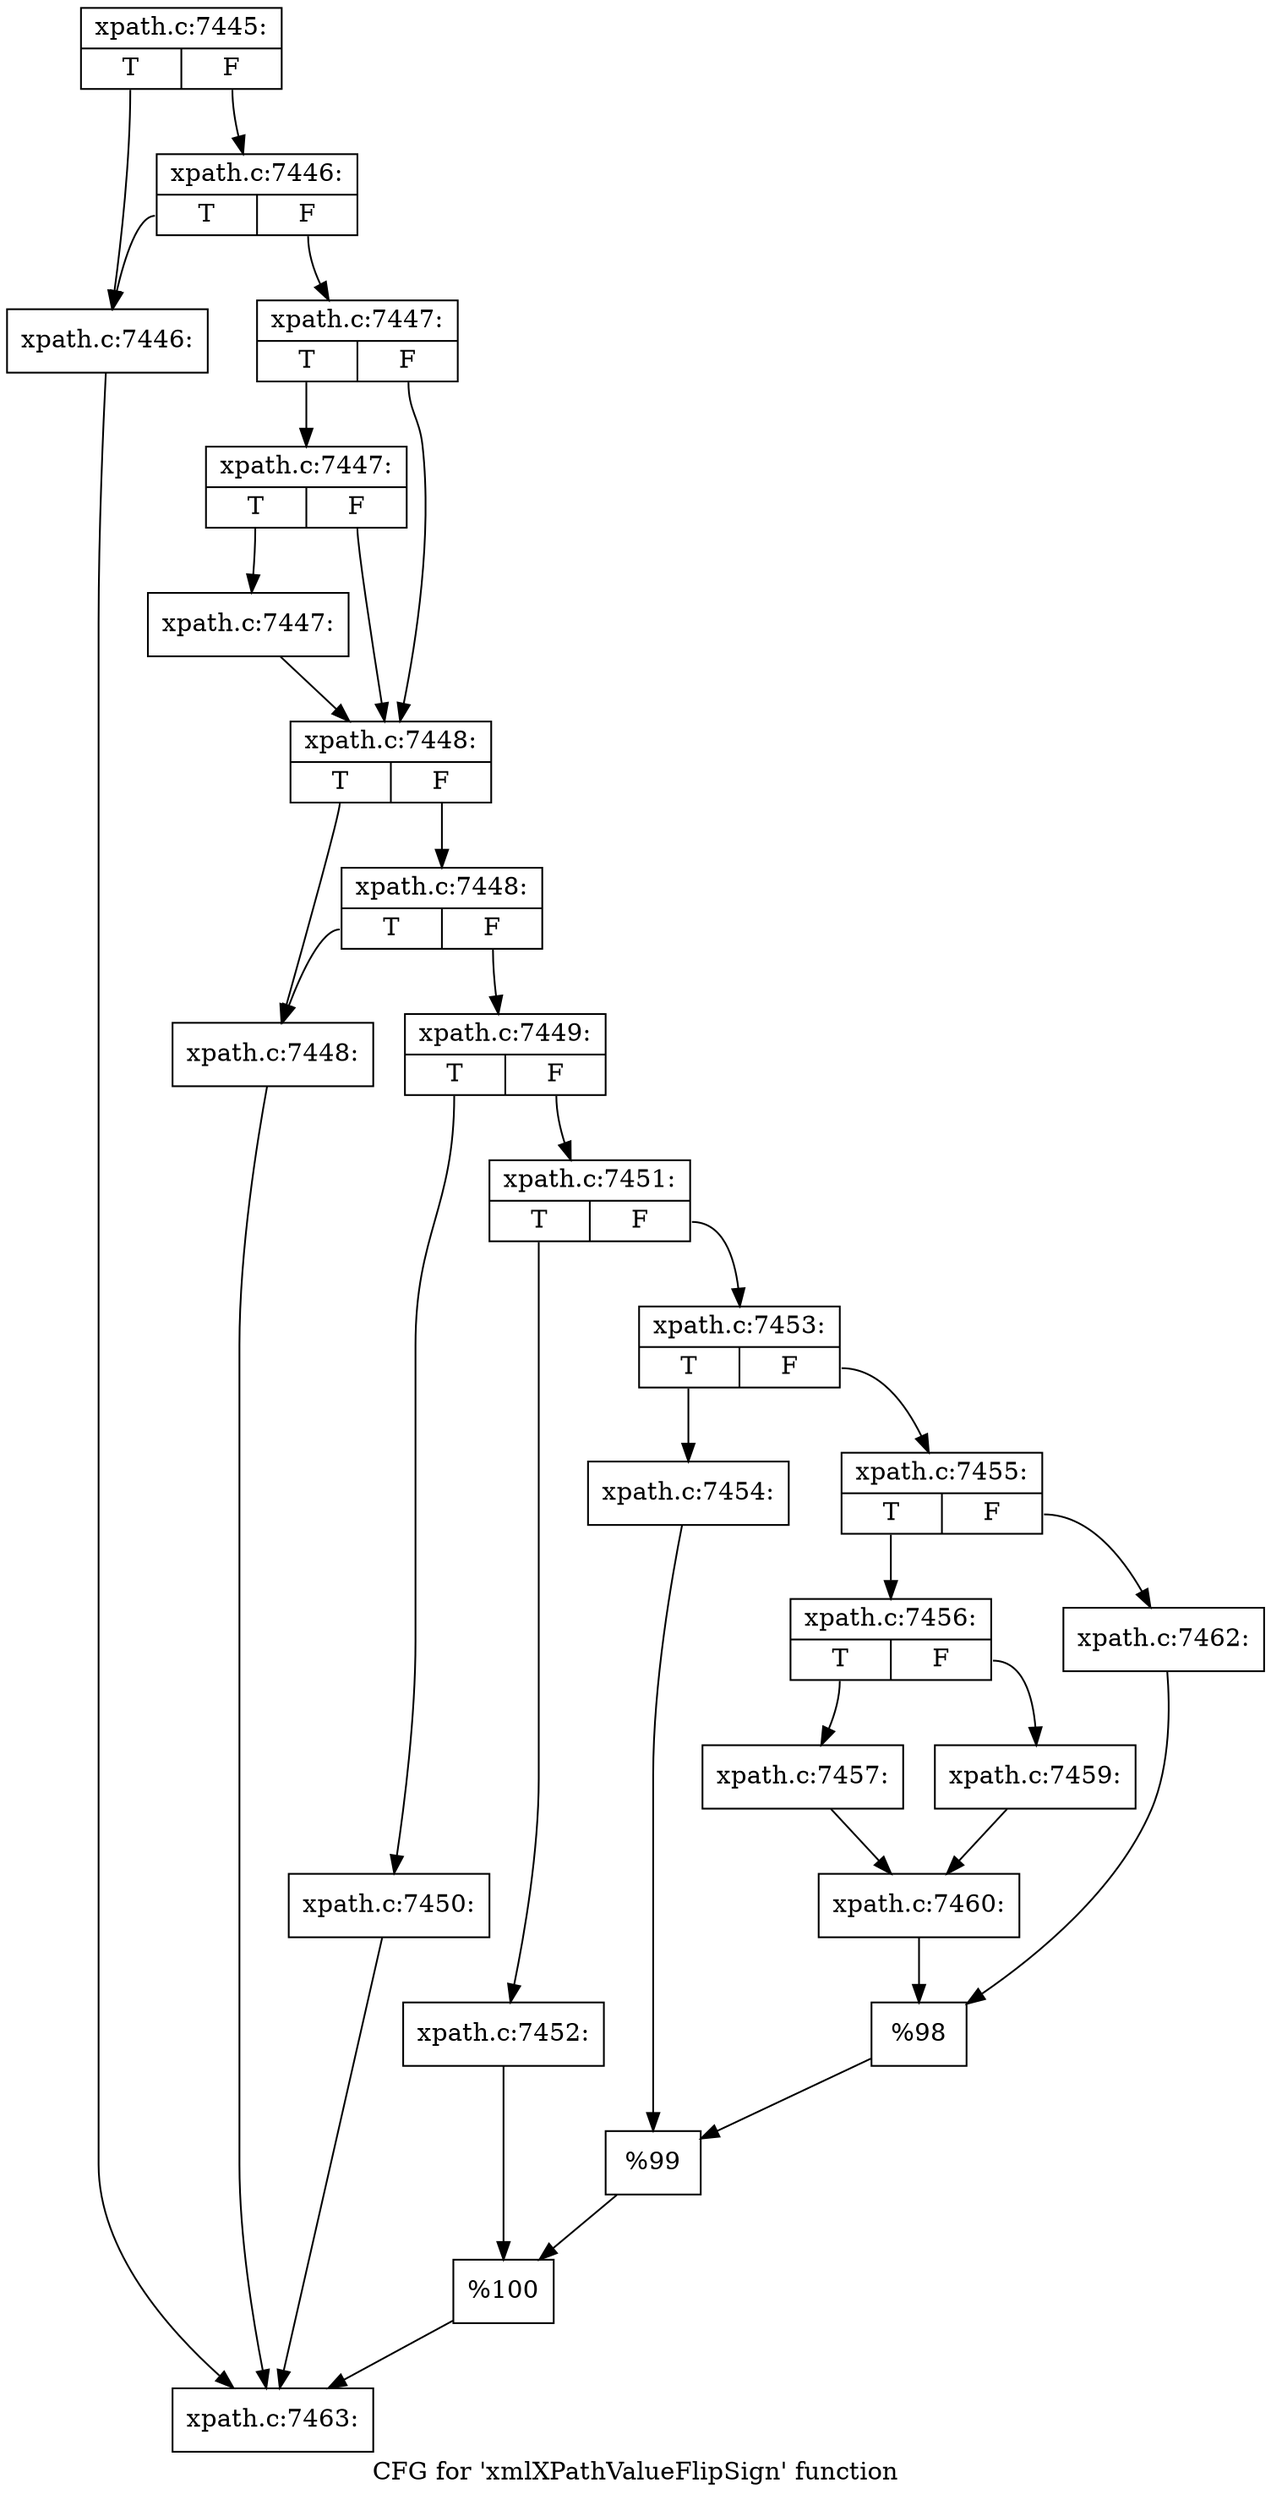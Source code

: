 digraph "CFG for 'xmlXPathValueFlipSign' function" {
	label="CFG for 'xmlXPathValueFlipSign' function";

	Node0x497f1e0 [shape=record,label="{xpath.c:7445:|{<s0>T|<s1>F}}"];
	Node0x497f1e0:s0 -> Node0x497f170;
	Node0x497f1e0:s1 -> Node0x497f3b0;
	Node0x497f3b0 [shape=record,label="{xpath.c:7446:|{<s0>T|<s1>F}}"];
	Node0x497f3b0:s0 -> Node0x497f170;
	Node0x497f3b0:s1 -> Node0x497f360;
	Node0x497f170 [shape=record,label="{xpath.c:7446:}"];
	Node0x497f170 -> Node0x49810e0;
	Node0x497f360 [shape=record,label="{xpath.c:7447:|{<s0>T|<s1>F}}"];
	Node0x497f360:s0 -> Node0x497fef0;
	Node0x497f360:s1 -> Node0x497fea0;
	Node0x497fef0 [shape=record,label="{xpath.c:7447:|{<s0>T|<s1>F}}"];
	Node0x497fef0:s0 -> Node0x497fe50;
	Node0x497fef0:s1 -> Node0x497fea0;
	Node0x497fe50 [shape=record,label="{xpath.c:7447:}"];
	Node0x497fe50 -> Node0x497fea0;
	Node0x497fea0 [shape=record,label="{xpath.c:7448:|{<s0>T|<s1>F}}"];
	Node0x497fea0:s0 -> Node0x4980720;
	Node0x497fea0:s1 -> Node0x49807c0;
	Node0x49807c0 [shape=record,label="{xpath.c:7448:|{<s0>T|<s1>F}}"];
	Node0x49807c0:s0 -> Node0x4980720;
	Node0x49807c0:s1 -> Node0x4980770;
	Node0x4980720 [shape=record,label="{xpath.c:7448:}"];
	Node0x4980720 -> Node0x49810e0;
	Node0x4980770 [shape=record,label="{xpath.c:7449:|{<s0>T|<s1>F}}"];
	Node0x4980770:s0 -> Node0x4981090;
	Node0x4980770:s1 -> Node0x4981130;
	Node0x4981090 [shape=record,label="{xpath.c:7450:}"];
	Node0x4981090 -> Node0x49810e0;
	Node0x4981130 [shape=record,label="{xpath.c:7451:|{<s0>T|<s1>F}}"];
	Node0x4981130:s0 -> Node0x4981b10;
	Node0x4981130:s1 -> Node0x4981bb0;
	Node0x4981b10 [shape=record,label="{xpath.c:7452:}"];
	Node0x4981b10 -> Node0x4981b60;
	Node0x4981bb0 [shape=record,label="{xpath.c:7453:|{<s0>T|<s1>F}}"];
	Node0x4981bb0:s0 -> Node0x49825f0;
	Node0x4981bb0:s1 -> Node0x4982690;
	Node0x49825f0 [shape=record,label="{xpath.c:7454:}"];
	Node0x49825f0 -> Node0x4982640;
	Node0x4982690 [shape=record,label="{xpath.c:7455:|{<s0>T|<s1>F}}"];
	Node0x4982690:s0 -> Node0x4983100;
	Node0x4982690:s1 -> Node0x49831a0;
	Node0x4983100 [shape=record,label="{xpath.c:7456:|{<s0>T|<s1>F}}"];
	Node0x4983100:s0 -> Node0x49837c0;
	Node0x4983100:s1 -> Node0x4983860;
	Node0x49837c0 [shape=record,label="{xpath.c:7457:}"];
	Node0x49837c0 -> Node0x4983810;
	Node0x4983860 [shape=record,label="{xpath.c:7459:}"];
	Node0x4983860 -> Node0x4983810;
	Node0x4983810 [shape=record,label="{xpath.c:7460:}"];
	Node0x4983810 -> Node0x4983150;
	Node0x49831a0 [shape=record,label="{xpath.c:7462:}"];
	Node0x49831a0 -> Node0x4983150;
	Node0x4983150 [shape=record,label="{%98}"];
	Node0x4983150 -> Node0x4982640;
	Node0x4982640 [shape=record,label="{%99}"];
	Node0x4982640 -> Node0x4981b60;
	Node0x4981b60 [shape=record,label="{%100}"];
	Node0x4981b60 -> Node0x49810e0;
	Node0x49810e0 [shape=record,label="{xpath.c:7463:}"];
}
